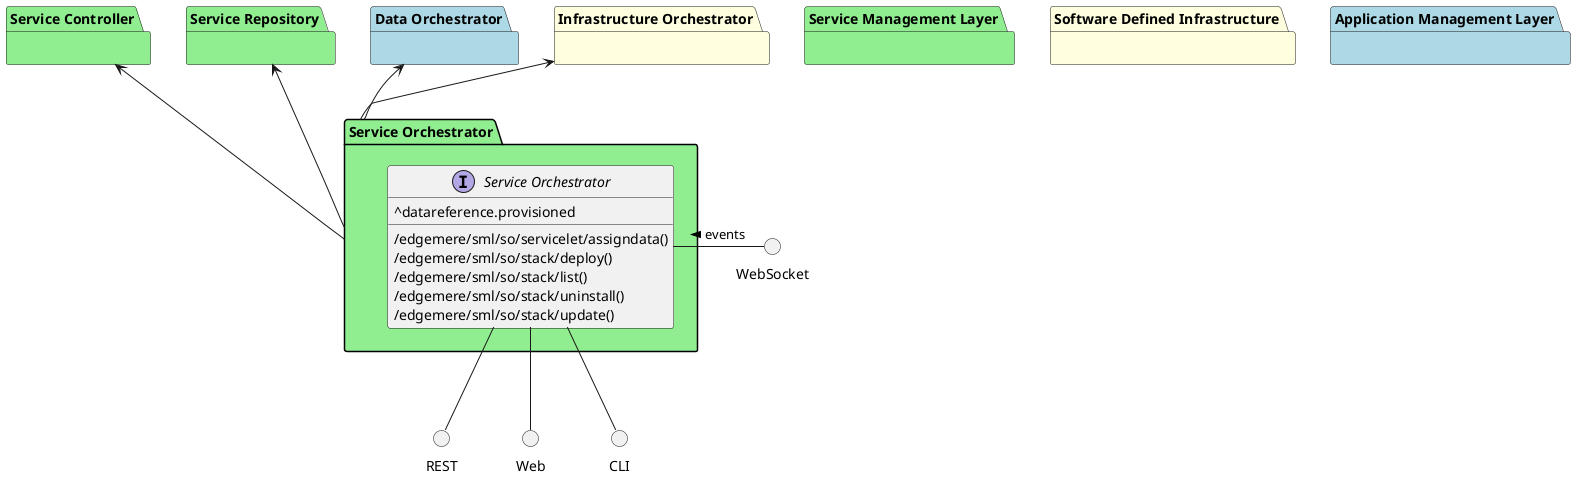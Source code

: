 @startuml


package "Service Controller" #lightgreen {

}

package "Service Repository" #lightgreen {

}

package "Data Orchestrator" #lightblue {

}

package "Infrastructure Orchestrator" #lightyellow {

}

package "Service Management Layer" #lightgreen {

}

package "Software Defined Infrastructure" #lightyellow {

}

package "Service Orchestrator" #lightgreen {

}

package "Application Management Layer" #lightblue {

}


package "Service Orchestrator" #lightgreen {

    interface "Service Orchestrator" as i {
            ^datareference.provisioned
    
            /edgemere/sml/so/servicelet/assigndata()
            /edgemere/sml/so/stack/deploy()
            /edgemere/sml/so/stack/list()
            /edgemere/sml/so/stack/uninstall()
            /edgemere/sml/so/stack/update()
    
    }
}

circle REST
circle Web
circle CLI
circle WebSocket

i -down- Web
i -down- CLI
i -down- REST
WebSocket -left- i: events >

package "Service Orchestrator" #lightgreen {


}


    "Service Controller" <-- "Service Orchestrator"

    "Service Repository" <-- "Service Orchestrator"

    "Data Orchestrator" <-- "Service Orchestrator"

    "Infrastructure Orchestrator" <-- "Service Orchestrator"


@enduml
